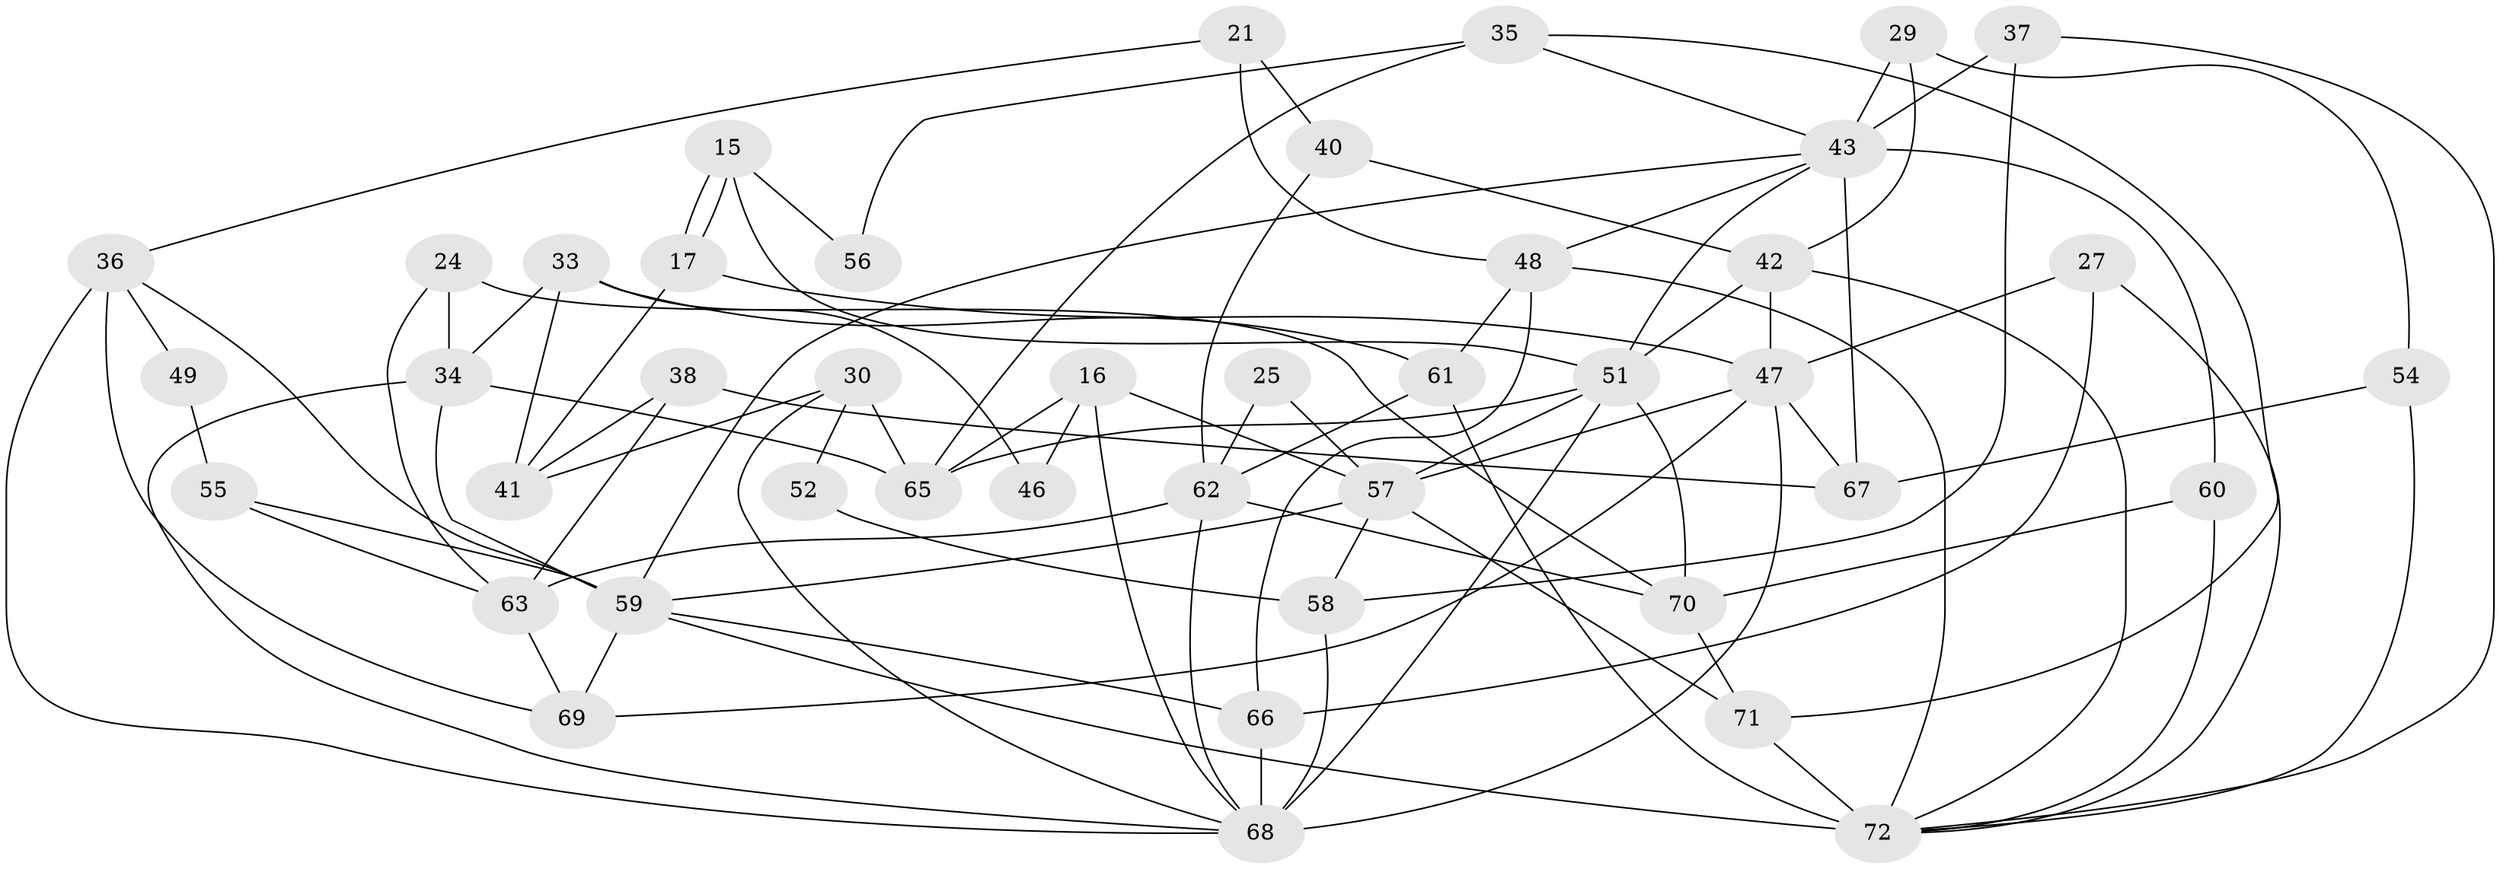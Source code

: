 // original degree distribution, {4: 0.3333333333333333, 6: 0.125, 3: 0.2361111111111111, 5: 0.1527777777777778, 2: 0.125, 7: 0.027777777777777776}
// Generated by graph-tools (version 1.1) at 2025/53/03/04/25 21:53:17]
// undirected, 43 vertices, 94 edges
graph export_dot {
graph [start="1"]
  node [color=gray90,style=filled];
  15;
  16;
  17;
  21;
  24 [super="+12"];
  25;
  27;
  29;
  30;
  33;
  34;
  35;
  36;
  37;
  38;
  40;
  41;
  42 [super="+32"];
  43 [super="+39+20"];
  46;
  47 [super="+4"];
  48 [super="+9"];
  49;
  51 [super="+26+19"];
  52;
  54;
  55;
  56;
  57 [super="+14+18"];
  58 [super="+28"];
  59 [super="+11+2"];
  60;
  61;
  62 [super="+7+44"];
  63 [super="+3"];
  65 [super="+13"];
  66;
  67 [super="+31"];
  68 [super="+50"];
  69 [super="+22"];
  70;
  71;
  72 [super="+8+23+64"];
  15 -- 17;
  15 -- 17;
  15 -- 56;
  15 -- 51;
  16 -- 46;
  16 -- 57;
  16 -- 65;
  16 -- 68;
  17 -- 41;
  17 -- 47;
  21 -- 36;
  21 -- 40;
  21 -- 48;
  24 -- 70;
  24 -- 34;
  24 -- 63;
  25 -- 62 [weight=3];
  25 -- 57 [weight=2];
  27 -- 66;
  27 -- 72;
  27 -- 47;
  29 -- 54;
  29 -- 42;
  29 -- 43;
  30 -- 41;
  30 -- 52;
  30 -- 68;
  30 -- 65;
  33 -- 34;
  33 -- 61;
  33 -- 41;
  33 -- 46;
  34 -- 59 [weight=2];
  34 -- 65;
  34 -- 68;
  35 -- 71;
  35 -- 43;
  35 -- 56;
  35 -- 65;
  36 -- 69 [weight=2];
  36 -- 68;
  36 -- 49;
  36 -- 59;
  37 -- 58;
  37 -- 43;
  37 -- 72;
  38 -- 41;
  38 -- 67 [weight=2];
  38 -- 63;
  40 -- 62;
  40 -- 42;
  42 -- 51;
  42 -- 72;
  42 -- 47;
  43 -- 48;
  43 -- 60;
  43 -- 67 [weight=3];
  43 -- 51;
  43 -- 59;
  47 -- 67 [weight=2];
  47 -- 69;
  47 -- 57;
  47 -- 68;
  48 -- 66;
  48 -- 72;
  48 -- 61;
  49 -- 55;
  51 -- 68 [weight=2];
  51 -- 70;
  51 -- 65 [weight=2];
  51 -- 57;
  52 -- 58;
  54 -- 67 [weight=2];
  54 -- 72;
  55 -- 63;
  55 -- 59;
  57 -- 59;
  57 -- 71;
  57 -- 58;
  58 -- 68 [weight=2];
  59 -- 66 [weight=2];
  59 -- 69 [weight=2];
  59 -- 72 [weight=2];
  60 -- 70;
  60 -- 72;
  61 -- 62;
  61 -- 72 [weight=3];
  62 -- 63;
  62 -- 68;
  62 -- 70;
  63 -- 69;
  66 -- 68;
  70 -- 71;
  71 -- 72;
}
